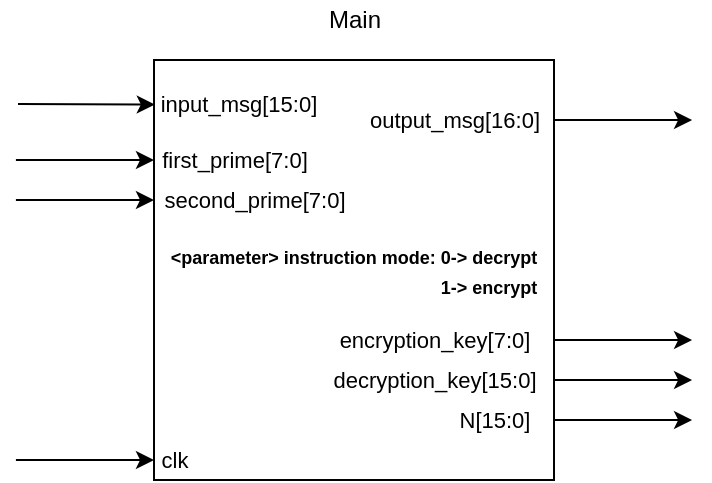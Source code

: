 <mxfile version="14.2.9" type="device"><diagram id="msd05kdFbdOnRKuKRpnh" name="Page-1"><mxGraphModel dx="619" dy="376" grid="1" gridSize="10" guides="1" tooltips="1" connect="1" arrows="1" fold="1" page="1" pageScale="1" pageWidth="850" pageHeight="1100" math="0" shadow="0"><root><mxCell id="0"/><mxCell id="1" parent="0"/><mxCell id="5DmBhWu2aJHvnYrNNBpf-2" value="&lt;font style=&quot;font-size: 9px&quot;&gt;&lt;b&gt;&amp;lt;parameter&amp;gt; instruction mode: 0-&amp;gt; decrypt&lt;br&gt;&amp;nbsp; &amp;nbsp; &amp;nbsp; &amp;nbsp; &amp;nbsp; &amp;nbsp; &amp;nbsp; &amp;nbsp; &amp;nbsp; &amp;nbsp; &amp;nbsp; &amp;nbsp; &amp;nbsp; &amp;nbsp; &amp;nbsp; &amp;nbsp; &amp;nbsp; &amp;nbsp; &amp;nbsp; &amp;nbsp; &amp;nbsp; &amp;nbsp; &amp;nbsp; &amp;nbsp; &amp;nbsp; &amp;nbsp; &amp;nbsp; 1-&amp;gt; encrypt&lt;/b&gt;&lt;br&gt;&lt;/font&gt;" style="rounded=0;whiteSpace=wrap;html=1;" vertex="1" parent="1"><mxGeometry x="260" y="140" width="200" height="210" as="geometry"/></mxCell><mxCell id="5DmBhWu2aJHvnYrNNBpf-3" value="input_msg[15:0]" style="endArrow=classic;html=1;entryX=-0.008;entryY=0.106;entryDx=0;entryDy=0;entryPerimeter=0;" edge="1" parent="1"><mxGeometry x="1" y="42" width="50" height="50" relative="1" as="geometry"><mxPoint x="192" y="162" as="sourcePoint"/><mxPoint x="260.4" y="162.26" as="targetPoint"/><mxPoint x="41" y="42" as="offset"/></mxGeometry></mxCell><mxCell id="5DmBhWu2aJHvnYrNNBpf-4" value="first_prime[7:0]" style="endArrow=classic;html=1;" edge="1" parent="1"><mxGeometry x="1" y="40" width="50" height="50" relative="1" as="geometry"><mxPoint x="190.96" y="190" as="sourcePoint"/><mxPoint x="260" y="190" as="targetPoint"/><mxPoint x="40" y="40" as="offset"/></mxGeometry></mxCell><mxCell id="5DmBhWu2aJHvnYrNNBpf-5" value="second_prime[7:0]" style="endArrow=classic;html=1;" edge="1" parent="1"><mxGeometry x="1" y="50" width="50" height="50" relative="1" as="geometry"><mxPoint x="190.96" y="210" as="sourcePoint"/><mxPoint x="260" y="210" as="targetPoint"/><mxPoint x="50" y="50" as="offset"/></mxGeometry></mxCell><mxCell id="5DmBhWu2aJHvnYrNNBpf-6" value="clk" style="endArrow=classic;html=1;" edge="1" parent="1"><mxGeometry x="1" y="10" width="50" height="50" relative="1" as="geometry"><mxPoint x="190.96" y="340" as="sourcePoint"/><mxPoint x="260" y="340" as="targetPoint"/><mxPoint x="10" y="10" as="offset"/></mxGeometry></mxCell><mxCell id="5DmBhWu2aJHvnYrNNBpf-7" value="output_msg[16:0]" style="endArrow=classic;html=1;" edge="1" parent="1"><mxGeometry x="-1" y="-50" width="50" height="50" relative="1" as="geometry"><mxPoint x="460" y="170" as="sourcePoint"/><mxPoint x="529.04" y="170" as="targetPoint"/><mxPoint x="-50" y="-50" as="offset"/></mxGeometry></mxCell><mxCell id="5DmBhWu2aJHvnYrNNBpf-8" value="decryption_key[15:0]" style="endArrow=classic;html=1;" edge="1" parent="1"><mxGeometry x="-1" y="-60" width="50" height="50" relative="1" as="geometry"><mxPoint x="460" y="300" as="sourcePoint"/><mxPoint x="529.04" y="300" as="targetPoint"/><mxPoint x="-60" y="-60" as="offset"/></mxGeometry></mxCell><mxCell id="5DmBhWu2aJHvnYrNNBpf-9" value="encryption_key[7:0]" style="endArrow=classic;html=1;" edge="1" parent="1"><mxGeometry x="-1" y="-60" width="50" height="50" relative="1" as="geometry"><mxPoint x="460" y="280" as="sourcePoint"/><mxPoint x="529.04" y="280" as="targetPoint"/><mxPoint x="-60" y="-60" as="offset"/></mxGeometry></mxCell><mxCell id="5DmBhWu2aJHvnYrNNBpf-10" value="N[15:0]" style="endArrow=classic;html=1;" edge="1" parent="1"><mxGeometry x="-1" y="-30" width="50" height="50" relative="1" as="geometry"><mxPoint x="460" y="320" as="sourcePoint"/><mxPoint x="529.04" y="320" as="targetPoint"/><mxPoint x="-30" y="-30" as="offset"/></mxGeometry></mxCell><mxCell id="5DmBhWu2aJHvnYrNNBpf-11" value="Main" style="text;html=1;align=center;verticalAlign=middle;resizable=0;points=[];autosize=1;" vertex="1" parent="1"><mxGeometry x="340" y="110" width="40" height="20" as="geometry"/></mxCell></root></mxGraphModel></diagram></mxfile>
